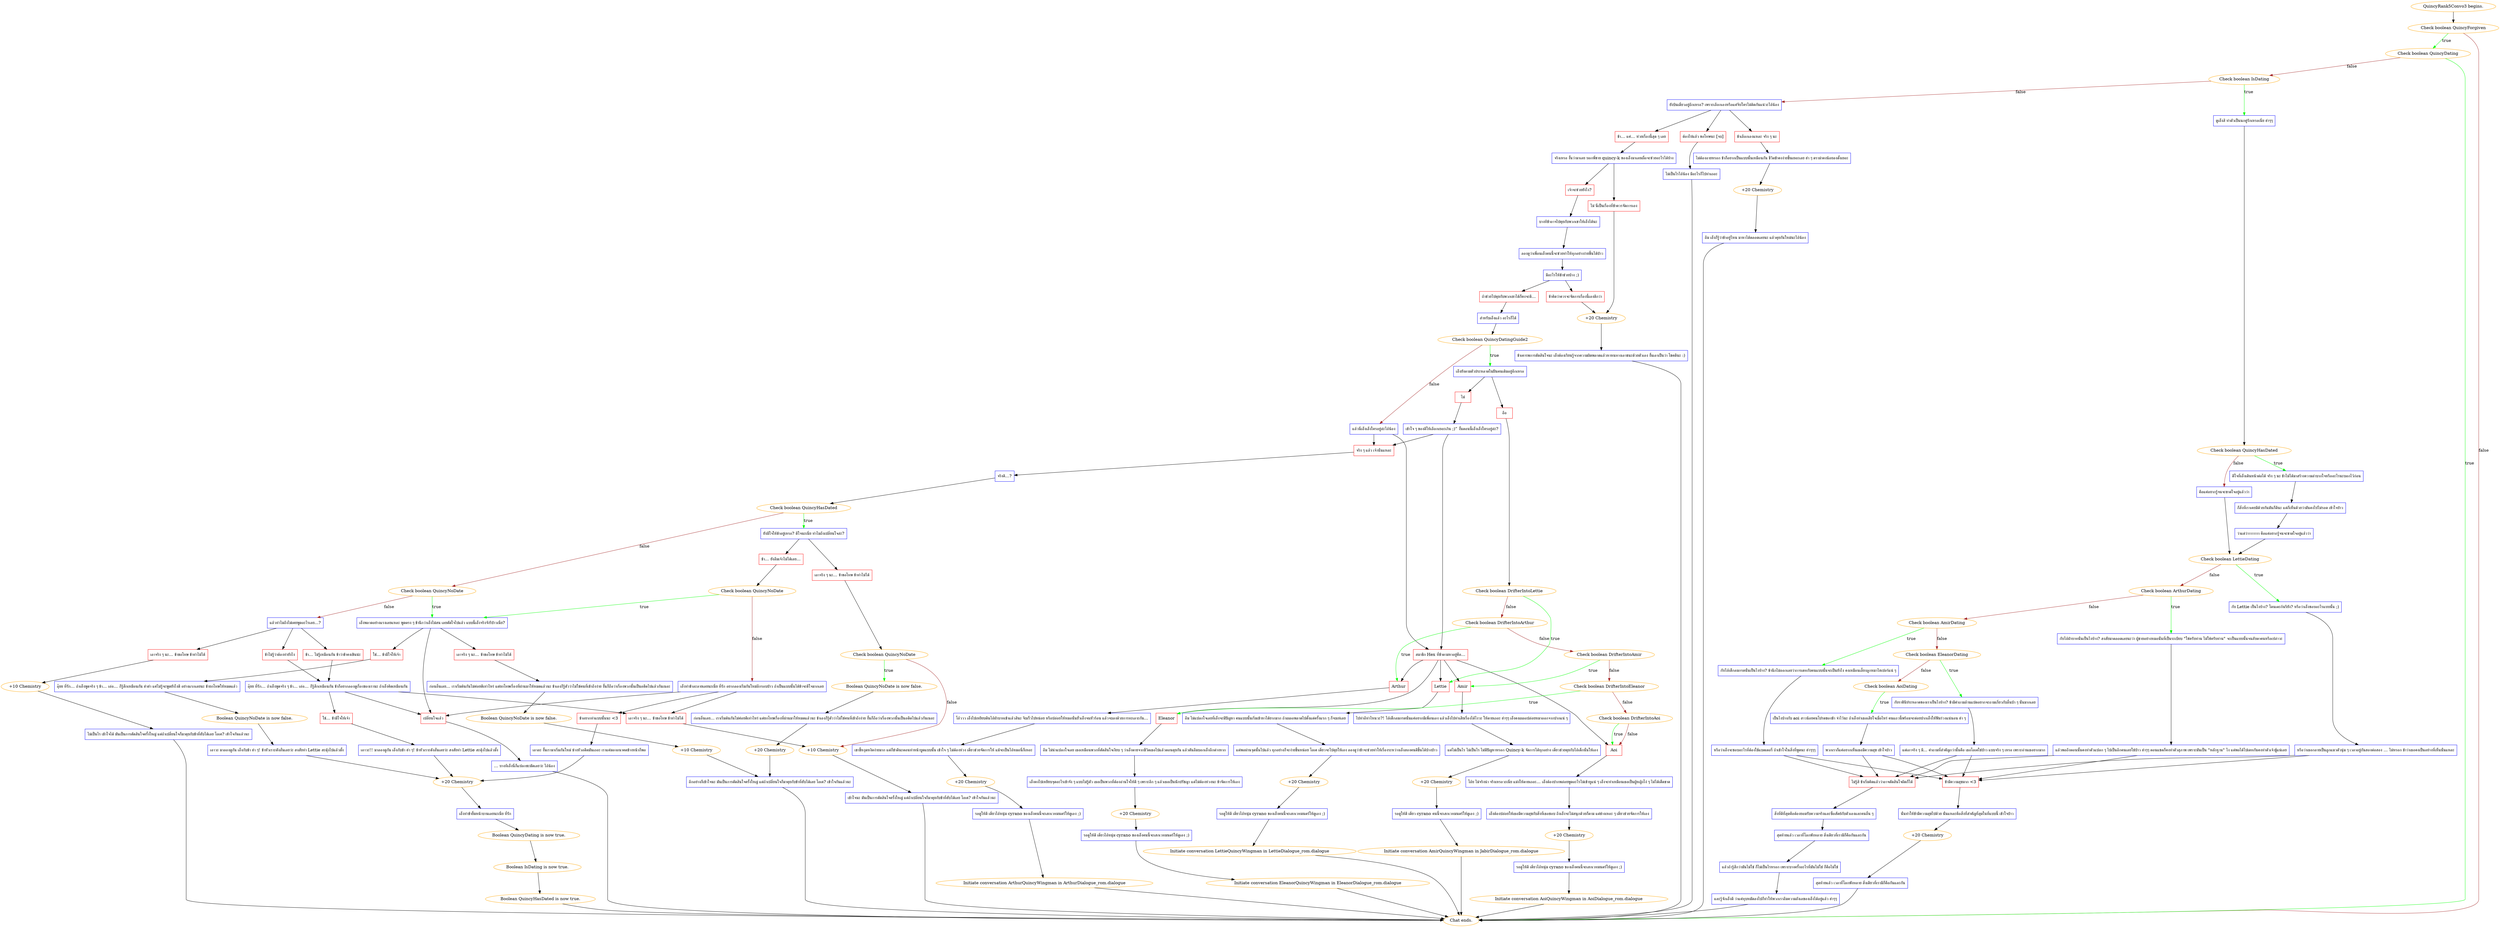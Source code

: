 digraph {
	"QuincyRank5Convo3 begins." [color=orange];
		"QuincyRank5Convo3 begins." -> j2951068974;
	j2951068974 [label="Check boolean QuincyForgiven",color=orange];
		j2951068974 -> j3209672370 [label=true,color=green];
		j2951068974 -> "Chat ends." [label=false,color=brown];
	j3209672370 [label="Check boolean QuincyDating",color=orange];
		j3209672370 -> "Chat ends." [label=true,color=green];
		j3209672370 -> j4264167688 [label=false,color=brown];
	"Chat ends." [color=orange];
	j4264167688 [label="Check boolean IsDating",color=orange];
		j4264167688 -> j261335010 [label=true,color=green];
		j4264167688 -> j3978114191 [label=false,color=brown];
	j261335010 [label="ดูเอ็งสิ ทำตัวเป็นนกคู่รักเหรอเนี่ย ฮ่าๆๆ",shape=box,color=blue];
		j261335010 -> j112189153;
	j3978114191 [label="ยังบินเดี่ยวอยู่อีกเหรอ? เพราะเลือกเองหรือแค่จีบใครไม่ติดกันแน่วะไอ้น้อง",shape=box,color=blue];
		j3978114191 -> j3692137643;
		j3978114191 -> j2846403051;
		j3978114191 -> j3030920265;
	j112189153 [label="Check boolean QuincyHasDated",color=orange];
		j112189153 -> j3376487066 [label=true,color=green];
		j112189153 -> j790179624 [label=false,color=brown];
	j3692137643 [label="ข้าเลือกเองแหละ จริง ๆ นะ",shape=box,color=red];
		j3692137643 -> j2432250742;
	j2846403051 [label="ข้า… แค่… ห่วยเรื่องนี้สุด ๆ เลย",shape=box,color=red];
		j2846403051 -> j4198340659;
	j3030920265 [label="ต้องไปแล้ว ขอโทษนะ [จบ]",shape=box,color=red];
		j3030920265 -> j2697931492;
	j3376487066 [label="ดีใจที่เอ็งเดินหน้าต่อได้ จริง ๆ นะ ข้าไม่ได้มาสร้างความลำบากใจหรืออะไรนะบอกไว้ก่อน",shape=box,color=blue];
		j3376487066 -> j3784749956;
	j790179624 [label="คือแค่อยากรู้จนจะขาดใจอยู่แล้วว่า",shape=box,color=blue];
		j790179624 -> j1775695868;
	j2432250742 [label="ไม่ต้องอายหรอก ข้าก็อยากเป็นแบบนั้นเหมือนกัน ชีวิตข้าคงง่ายขึ้นเยอะเลย ฮ่า ๆ ดราม่าคงน้อยลงตั้งเยอะ",shape=box,color=blue];
		j2432250742 -> j10742708;
	j4198340659 [label="จริงเหรอ งั้นว่ามาเลย บอกพี่ชาย quincy-k ของเอ็งมาเลยเผื่อจะช่วยอะไรได้บ้าง",shape=box,color=blue];
		j4198340659 -> j1676706421;
		j4198340659 -> j731856969;
	j2697931492 [label="ไม่เป็นไรไอ้น้อง มีอะไรก็ไปทำเถอะ",shape=box,color=blue];
		j2697931492 -> "Chat ends.";
	j3784749956 [label="ก็สิ่งที่เราเคยมีด้วยกันมันก็ดีนะ แต่ก็เห็นด้วยว่ามันคงไปไม่รอด เข้าใจป่าว",shape=box,color=blue];
		j3784749956 -> j486672521;
	j1775695868 [label="Check boolean LettieDating",color=orange];
		j1775695868 -> j3286527979 [label=true,color=green];
		j1775695868 -> j3168842779 [label=false,color=brown];
	j10742708 [label="+20 Chemistry",color=orange];
		j10742708 -> j510884586;
	j1676706421 [label="เจ้าจะช่วยยังไง?",shape=box,color=red];
		j1676706421 -> j765951913;
	j731856969 [label="ไม่ นี่เป็นเรื่องที่ข้าควรจัดการเอง",shape=box,color=red];
		j731856969 -> j1223082046;
	j486672521 [label="ว่าแต่ว่าาาาาาาา คือแค่อยากรู้จนจะขาดใจอยู่แล้วว่า",shape=box,color=blue];
		j486672521 -> j1775695868;
	j3286527979 [label="กับ Lettie เป็นไงบ้าง? โดนเตะก้นรึยัง? หรือว่าเอ็งชอบอะไรแบบนั้น ;)",shape=box,color=blue];
		j3286527979 -> j737065203;
	j3168842779 [label="Check boolean ArthurDating",color=orange];
		j3168842779 -> j4280006738 [label=true,color=green];
		j3168842779 -> j3271929692 [label=false,color=brown];
	j510884586 [label="อืม เอ็งก็รู้ว่าข้าอยู่ไหน มาหาได้ตลอดเลยนะ แล้วคุยกันใหม่นะไอ้น้อง",shape=box,color=blue];
		j510884586 -> "Chat ends.";
	j765951913 [label="บางทีข้าอาจไปคุยกับพวกเขาให้เอ็งได้นะ",shape=box,color=blue];
		j765951913 -> j2611455528;
	j1223082046 [label="+20 Chemistry",color=orange];
		j1223082046 -> j3194078243;
	j737065203 [label="หรือว่าเธอกลายเป็นลูกแมวตัวนุ่ม ๆ เวลาอยู่กันสองต่อสอง … ไม่หรอก ข้าว่าเธอคงเป็นอย่างที่เห็นนั่นแหละ",shape=box,color=blue];
		j737065203 -> j2208623817;
		j737065203 -> j2963987273;
	j4280006738 [label="กับไอ้ฝ่าบาทนั่นเป็นไงบ้าง? สงสัยมาตลอดเลยนะว่า ผู้ชายอย่างหมอนั่นที่เป็นระเบียบ \"ใช่ครับท่าน ไม่ใช่ครับท่าน\" จะเป็นแบบนั้นจนลับตาคนหรือเปล่าวะ",shape=box,color=blue];
		j4280006738 -> j2530270610;
	j3271929692 [label="Check boolean AmirDating",color=orange];
		j3271929692 -> j3287483516 [label=true,color=green];
		j3271929692 -> j2641613073 [label=false,color=brown];
	j2611455528 [label="ลองดูว่าเพื่อนเอ็งคนนี้จะช่วยทำให้ทุกอย่างง่ายขึ้นได้ป่าว",shape=box,color=blue];
		j2611455528 -> j3163249077;
	j3194078243 [label="ข้าเคารพการตัดสินใจนะ เอ็งต้องเรียนรู้จากความผิดพลาดแล้วหาหนทางเอาชนะด้วยตัวเอง งั้นเอาเป็นว่า โชคดีนะ :)",shape=box,color=blue];
		j3194078243 -> "Chat ends.";
	j2208623817 [label="ข้ามีความสุขมาก <3",shape=box,color=red];
		j2208623817 -> j1600618778;
	j2963987273 [label="ไม่รู้สิ ข้าเริ่มคิดแล้วว่าอาจตัดสินใจผิดก็ได้",shape=box,color=red];
		j2963987273 -> j2388928099;
	j2530270610 [label="แล้วพอถึงตอนนั้นคงทำตัวแปลก ๆ ไปเป็นอีกคนเลยใช่ป่าว ฮ่าๆๆ ตอนแชตก็คงทำตัวสุภาพ เพราะมันเป็น \"หลักฐาน\" ไง แต่พอได้ไปเดทกันคงทำตัวเจ้าชู้แน่เลย",shape=box,color=blue];
		j2530270610 -> j2208623817;
		j2530270610 -> j2963987273;
	j3287483516 [label="กับไอ้เด็กลมกรดนั่นเป็นไงบ้าง? ข้านึกไม่ออกเลยว่าการเดทกับคนแบบนั้นจะเป็นยังไง คงเหมือนเลี้ยงลูกหมาไฮเปอร์แน่ ๆ",shape=box,color=blue];
		j3287483516 -> j1605119536;
	j2641613073 [label="Check boolean EleanorDating",color=orange];
		j2641613073 -> j3073054342 [label=true,color=green];
		j2641613073 -> j2260982675 [label=false,color=brown];
	j3163249077 [label="มีอะไรให้ข้าช่วยบ้าง ;)",shape=box,color=blue];
		j3163249077 -> j2480945788;
		j3163249077 -> j2533819161;
	j1600618778 [label="นั่นทำให้ข้ามีความสุขไปด้วย นั่นแหละคือสิ่งที่สำคัญที่สุดในที่แบบนี้ เข้าใจป่าว",shape=box,color=blue];
		j1600618778 -> j2032215352;
	j2388928099 [label="สิ่งที่ดีที่สุดคือต้องยอมรับความจริงและซื่อสัตย์กับตัวเองและคนอื่น ๆ",shape=box,color=blue];
		j2388928099 -> j4174474346;
	j1605119536 [label="หรือว่าเอ็งจะชอบอะไรที่ต้องใช้แบตเตอรี่ ถ้าเข้าใจในสิ่งที่พูดนะ ฮ่าๆๆๆ",shape=box,color=blue];
		j1605119536 -> j2208623817;
		j1605119536 -> j2963987273;
	j3073054342 [label="กับราชินีประหลาดของเราเป็นไงบ้าง? ข้ามีคำถามล้านแปดอยากจะถามเกี่ยวกับลิ้นบ้า ๆ นั่นมากเลย",shape=box,color=blue];
		j3073054342 -> j2919305056;
	j2260982675 [label="Check boolean AoiDating",color=orange];
		j2260982675 -> j230104253 [label=true,color=green];
	j2480945788 [label="ถ้าช่วยไปคุยกับพวกเขาได้ก็คงจะดี…",shape=box,color=red];
		j2480945788 -> j519091186;
	j2533819161 [label="ข้าคิดว่าควรจะจัดการเรื่องนี้เองดีกว่า",shape=box,color=red];
		j2533819161 -> j1223082046;
	j2032215352 [label="+20 Chemistry",color=orange];
		j2032215352 -> j1755411433;
	j4174474346 [label="สุดท้ายแล้ว เวลาที่โลกพังทลาย สิ่งเดียวที่เรามีก็คือกันและกัน",shape=box,color=blue];
		j4174474346 -> j2654931640;
	j2919305056 [label="แต่เอาจริง ๆ มี... คำถามที่สำคัญกว่านั้นคือ เธอโอเคใช่ป่าว แบบจริง ๆ เหรอ เพราะอ่านเธอยากมาก",shape=box,color=blue];
		j2919305056 -> j2208623817;
		j2919305056 -> j2963987273;
	j230104253 [label="เป็นไงบ้างกับ aoi สาวน้อยคนโปรดของข้า จำไว้นะ ถ้าเอ็งทำเธอเสียใจเมื่อไหร่ คนแถวนี้พร้อมจะต่อยปากเอ็งให้ฟันร่วงแน่นอน ฮ่า ๆ",shape=box,color=blue];
		j230104253 -> j2708471932;
	j519091186 [label="สำหรับเอ็งแล้ว อะไรก็ได้",shape=box,color=blue];
		j519091186 -> j2238688054;
	j1755411433 [label="สุดท้ายแล้ว เวลาที่โลกพังทลาย สิ่งเดียวที่เรามีก็คือกันและกัน",shape=box,color=blue];
		j1755411433 -> "Chat ends.";
	j2654931640 [label="แล้วถ้ารู้สึกว่ามันไม่ใช่ ก็ไม่เป็นไรหรอก เพราะบางครั้งอะไรที่มันไม่ใช่ ก็คือไม่ใช่",shape=box,color=blue];
		j2654931640 -> j1492982260;
	j2708471932 [label="พวกเราก็แค่อยากเห็นเธอมีความสุข เข้าใจป่าว",shape=box,color=blue];
		j2708471932 -> j2208623817;
		j2708471932 -> j2963987273;
	j2238688054 [label="Check boolean QuincyDatingGuide2",color=orange];
		j2238688054 -> j3589987162 [label=true,color=green];
		j2238688054 -> j1370836521 [label=false,color=brown];
	j1492982260 [label="และรู้จักเอ็งดี ว่าแค่ทุบหมัดลงไปก็ทำให้พวกเราลืมความลังเลของเอ็งได้อยู่แล้ว ฮ่าๆๆ",shape=box,color=blue];
		j1492982260 -> "Chat ends.";
	j3589987162 [label="เอ็งยังตามตัวประหลาดในฝันคนเดิมอยู่อีกเหรอ",shape=box,color=blue];
		j3589987162 -> j3049470459;
		j3589987162 -> j1704188957;
	j1370836521 [label="แล้วนี่เอ็งเล็งใครอยู่ล่ะไอ้น้อง",shape=box,color=blue];
		j1370836521 -> j2817742044;
		j1370836521 -> j3897850366;
	j3049470459 [label="ไม่",shape=box,color=red];
		j3049470459 -> j3279984974;
	j1704188957 [label="อือ",shape=box,color=red];
		j1704188957 -> j3198534615;
	j2817742044 [label="สมาชิก Hex ที่ข้าตามหาอยู่คือ…",shape=box,color=red];
		j2817742044 -> j3877073185;
		j2817742044 -> j3506750251;
		j2817742044 -> j2470698403;
		j2817742044 -> j124356352;
		j2817742044 -> j3183551066;
	j3897850366 [label="จริง ๆ แล้ว เจ้านั่นแหละ",shape=box,color=red];
		j3897850366 -> j2212068232;
	j3279984974 [label="เข้าใจ ๆ ของดีให้เลือกเยอะเกิน ;)” งั้นตอนนี้เอ็งเล็งใครอยู่ล่ะ?",shape=box,color=blue];
		j3279984974 -> j2817742044;
		j3279984974 -> j3897850366;
	j3198534615 [label="Check boolean DrifterIntoLettie",color=orange];
		j3198534615 -> j3877073185 [label=true,color=green];
		j3198534615 -> j1481036599 [label=false,color=brown];
	j3877073185 [label="Lettie",shape=box,color=red];
		j3877073185 -> j1644257684;
	j3506750251 [label="Arthur",shape=box,color=red];
		j3506750251 -> j2999995623;
	j2470698403 [label="Amir",shape=box,color=red];
		j2470698403 -> j1503583456;
	j124356352 [label="Eleanor",shape=box,color=red];
		j124356352 -> j1633547404;
	j3183551066 [label="Aoi",shape=box,color=red];
		j3183551066 -> j3025568197;
	j2212068232 [label="จริงดิ…?",shape=box,color=blue];
		j2212068232 -> j2521049982;
	j1481036599 [label="Check boolean DrifterIntoArthur",color=orange];
		j1481036599 -> j3506750251 [label=true,color=green];
		j1481036599 -> j2762540437 [label=false,color=brown];
	j1644257684 [label="อืม ไม่แปลกใจเลยที่เอ็งจะมีปัญหา คนแบบนั้นเริ่มเข้าหาได้ยากมาก ถ้าเผลอพลาดไปตั้งแต่ครั้งแรก ๆ ก็จบเห่เลย",shape=box,color=blue];
		j1644257684 -> j1976109669;
	j2999995623 [label="โอ้ววว เอ็งไปเหยียบตีนไอ้ฝ่าบาทเข้าแล้วสินะ จีบเร็วไปหน่อย หรือปล่อยให้หมอนั่นยั่วเอ็งจนหัวร้อน แล้วจบลงด้วยการทะเลาะกัน…",shape=box,color=blue];
		j2999995623 -> j835143190;
	j1503583456 [label="ไปทำอีท่าไหนวะ?! ไอ้เด็กลมกรดนั่นแค่อยากมีเพื่อนเอง แล้วเอ็งไปทำเสียเรื่องได้ไงวะ ให้ตายเถอะ ฮ่าๆๆ เอ็งคงเผลอปล่อยหมาออกจากปากแน่ ๆ",shape=box,color=blue];
		j1503583456 -> j2858067421;
	j1633547404 [label="อืม ไม่น่าแปลกใจเลย เธอเหมือนพวกที่ตัดสินใจเงียบ ๆ ว่าเอ็งตายจากชีวิตเธอไปแล้วตอนคุยกัน แล้วดันลืมบอกเอ็งอีกต่างหาก",shape=box,color=blue];
		j1633547404 -> j198947294;
	j3025568197 [label="โอ้ย ไม่จริงน่า จริงเหรอวะเนี่ย แม่งให้ตายเถอะ… เอ็งต้องปากพล่อยพูดอะไรไม่เข้าหูแน่ ๆ เอ็งจะทำเหมือนเธอเป็นผู้หญิงโง่ ๆ ไม่ได้เด็ดขาด",shape=box,color=blue];
		j3025568197 -> j925097610;
	j2521049982 [label="Check boolean QuincyHasDated",color=orange];
		j2521049982 -> j1724534899 [label=true,color=green];
		j2521049982 -> j931455432 [label=false,color=brown];
	j2762540437 [label="Check boolean DrifterIntoAmir",color=orange];
		j2762540437 -> j2470698403 [label=true,color=green];
		j2762540437 -> j18030657 [label=false,color=brown];
	j1976109669 [label="แต่พอผ่านจุดนั้นไปแล้ว ทุกอย่างก็จะง่ายขึ้นหน่อย โอเค เดี๋ยวจะไปคุยให้เอง ลองดูว่าข้าจะช่วยทำให้เรื่องระหว่างเอ็งสองคนดีขึ้นได้บ้างป่าว",shape=box,color=blue];
		j1976109669 -> j4284977976;
	j835143190 [label="เขาขี้หงุดหงิดง่ายมาก แต่ก็ขำดีนะตอนทำหน้าบูดแบบนั้น เข้าใจ ๆ ไม่ต้องห่วง เดี๋ยวช่วยจัดการให้ แม้จะเป็นไอ้หมอนี่ก็เหอะ",shape=box,color=blue];
		j835143190 -> j905477012;
	j2858067421 [label="แต่ไม่เป็นไร ไม่เป็นไร ไม่มีปัญหาหรอก Quincy-k จัดการได้ทุกอย่าง เดี๋ยวช่วยคุยกับไอ้เด็กนั่นให้เอง",shape=box,color=blue];
		j2858067421 -> j166224955;
	j198947294 [label="เอ็งคงไปเหยียบจุดอะไรเข้าจัง ๆ แบบไม่รู้ตัว เธอเป็นพวกที่ต้องอ่านใจให้ดี ๆ เพราะลึก ๆ แล้วเธอเป็นนักปรัชญา แต่ไม่ต้องห่วงนะ ข้าจัดการให้เอง",shape=box,color=blue];
		j198947294 -> j317648294;
	j925097610 [label="เอ็งต้องปล่อยให้เธอมีความสุขกับสิ่งที่เธอชอบ ถึงเอ็งจะไม่สนุกด้วยก็ตาม แต่ช่างเหอะ ๆ เดี๋ยวช่วยจัดการให้เอง",shape=box,color=blue];
		j925097610 -> j493840647;
	j1724534899 [label="ยังมีใจให้ข้าอยู่เหรอ? ดีใจนะเนี่ย ทำไมถึงเปลี่ยนใจล่ะ?",shape=box,color=blue];
		j1724534899 -> j3203541764;
		j1724534899 -> j2126711715;
	j931455432 [label="Check boolean QuincyNoDate",color=orange];
		j931455432 -> j2600327960 [label=true,color=green];
		j931455432 -> j2868476752 [label=false,color=brown];
	j18030657 [label="Check boolean DrifterIntoEleanor",color=orange];
		j18030657 -> j124356352 [label=true,color=green];
		j18030657 -> j1008457125 [label=false,color=brown];
	j4284977976 [label="+20 Chemistry",color=orange];
		j4284977976 -> j90941148;
	j905477012 [label="+20 Chemistry",color=orange];
		j905477012 -> j1233650781;
	j166224955 [label="+20 Chemistry",color=orange];
		j166224955 -> j3620596551;
	j317648294 [label="+20 Chemistry",color=orange];
		j317648294 -> j1938122071;
	j493840647 [label="+20 Chemistry",color=orange];
		j493840647 -> j4108097118;
	j3203541764 [label="ข้า… ยังลืมเจ้าไม่ได้เลย…",shape=box,color=red];
		j3203541764 -> j459811191;
	j2126711715 [label="เอาจริง ๆ นะ… ข้าขอโทษ ข้าทำไม่ได้",shape=box,color=red];
		j2126711715 -> j1812051425;
	j2600327960 [label="เอ็งพลาดอย่างแรงเลยแหละ พูดตรง ๆ ข้านึกว่าเอ็งไม่สน เลยตัดใจไปแล้ว แบบนี้เอ็งจริงจังรึป่าวเนี่ย?",shape=box,color=blue];
		j2600327960 -> j1874263447;
		j2600327960 -> j3169078555;
		j2600327960 -> j2903666463;
	j2868476752 [label="แล้วทำไมถึงไม่เคยพูดอะไรเลย...?",shape=box,color=blue];
		j2868476752 -> j2766128065;
		j2868476752 -> j4219896418;
		j2868476752 -> j1440435903;
	j1008457125 [label="Check boolean DrifterIntoAoi",color=orange];
		j1008457125 -> j3183551066 [label=true,color=green];
		j1008457125 -> j3183551066 [label=false,color=brown];
	j90941148 [label="รอดูให้ดี เดี๋ยวไอ้หนุ่ม cyrano ของเอ็งคนนี้จะเสกเวทมนตร์ให้ดูเอง ;)",shape=box,color=blue];
		j90941148 -> "Initiate conversation LettieQuincyWingman in LettieDialogue_rom.dialogue";
	j1233650781 [label="รอดูให้ดี เดี๋ยวไอ้หนุ่ม cyrano ของเอ็งคนนี้จะเสกเวทมนตร์ให้ดูเอง ;)",shape=box,color=blue];
		j1233650781 -> "Initiate conversation ArthurQuincyWingman in ArthurDialogue_rom.dialogue";
	j3620596551 [label="รอดูให้ดี เดี๋ยว cyrano คนนี้จะเสกเวทมนตร์ให้ดูเอง ;)",shape=box,color=blue];
		j3620596551 -> "Initiate conversation AmirQuincyWingman in JabirDialogue_rom.dialogue";
	j1938122071 [label="รอดูให้ดี เดี๋ยวไอ้หนุ่ม cyrano ของเอ็งคนนี้จะเสกเวทมนตร์ให้ดูเอง ;)",shape=box,color=blue];
		j1938122071 -> "Initiate conversation EleanorQuincyWingman in EleanorDialogue_rom.dialogue";
	j4108097118 [label="รอดูให้ดี เดี๋ยวไอ้หนุ่ม cyrano ของเอ็งคนนี้จะเสกเวทมนตร์ให้ดูเอง ;)",shape=box,color=blue];
		j4108097118 -> "Initiate conversation AoiQuincyWingman in AoiDialogue_rom.dialogue";
	j459811191 [label="Check boolean QuincyNoDate",color=orange];
		j459811191 -> j2600327960 [label=true,color=green];
		j459811191 -> j1987298144 [label=false,color=brown];
	j1812051425 [label="Check boolean QuincyNoDate",color=orange];
		j1812051425 -> j3798949575 [label=true,color=green];
		j1812051425 -> j4239814432 [label=false,color=brown];
	j1874263447 [label="ใช่… ข้ามีใจให้เจ้า",shape=box,color=red];
		j1874263447 -> j3925083483;
	j3169078555 [label="เอาจริง ๆ นะ… ข้าขอโทษ ข้าทำไม่ได้",shape=box,color=red];
		j3169078555 -> j3593035541;
	j2903666463 [label="เปลี่ยนใจแล้ว",shape=box,color=red];
		j2903666463 -> j3478263429;
	j2766128065 [label="ข้า… ไม่รู้เหมือนกัน ข้าว่าข้าคงเขินน่ะ",shape=box,color=red];
		j2766128065 -> j1047148332;
	j4219896418 [label="ข้าไม่รู้ว่าต้องทำยังไง",shape=box,color=red];
		j4219896418 -> j1047148332;
	j1440435903 [label="เอาจริง ๆ นะ… ข้าขอโทษ ข้าทำไม่ได้",shape=box,color=red];
		j1440435903 -> j2146346659;
	"Initiate conversation LettieQuincyWingman in LettieDialogue_rom.dialogue" [label="Initiate conversation LettieQuincyWingman in LettieDialogue_rom.dialogue",color=orange];
		"Initiate conversation LettieQuincyWingman in LettieDialogue_rom.dialogue" -> "Chat ends.";
	"Initiate conversation ArthurQuincyWingman in ArthurDialogue_rom.dialogue" [label="Initiate conversation ArthurQuincyWingman in ArthurDialogue_rom.dialogue",color=orange];
		"Initiate conversation ArthurQuincyWingman in ArthurDialogue_rom.dialogue" -> "Chat ends.";
	"Initiate conversation AmirQuincyWingman in JabirDialogue_rom.dialogue" [label="Initiate conversation AmirQuincyWingman in JabirDialogue_rom.dialogue",color=orange];
		"Initiate conversation AmirQuincyWingman in JabirDialogue_rom.dialogue" -> "Chat ends.";
	"Initiate conversation EleanorQuincyWingman in EleanorDialogue_rom.dialogue" [label="Initiate conversation EleanorQuincyWingman in EleanorDialogue_rom.dialogue",color=orange];
		"Initiate conversation EleanorQuincyWingman in EleanorDialogue_rom.dialogue" -> "Chat ends.";
	"Initiate conversation AoiQuincyWingman in AoiDialogue_rom.dialogue" [label="Initiate conversation AoiQuincyWingman in AoiDialogue_rom.dialogue",color=orange];
		"Initiate conversation AoiQuincyWingman in AoiDialogue_rom.dialogue" -> "Chat ends.";
	j1987298144 [label="เอ็งทำข้าละลายเลยนะเนี่ย ที่รัก อยากลองเริ่มกันใหม่อีกรอบป่าว ถ้าเป็นแบบนั้นได้ข้าจะดีใจมากเลย",shape=box,color=blue];
		j1987298144 -> j3140764404;
		j1987298144 -> j1783852782;
		j1987298144 -> j2903666463;
	j3798949575 [label="Boolean QuincyNoDate is now false.",color=orange];
		j3798949575 -> j2038444561;
	j4239814432 [label="+10 Chemistry",color=orange];
		j4239814432 -> j1784420140;
	j3925083483 [label="อุ๊ยย ที่รัก… ถ้าเอ็งพูดจริง ๆ ข้า… เอ่อ… ก็รู้สึกเหมือนกัน ฮ่าฮ่า แค่ไม่รู้จะพูดยังไงดี อย่างแรกเลยนะ ข้ายกโทษให้หมดแล้ว",shape=box,color=blue];
		j3925083483 -> j2733885864;
	j3593035541 [label="ก่อนอื่นเลย… เราเริ่มต้นกันไม่ค่อยดีเท่าไหร่ แต่ยกโทษเรื่องที่ผ่านมาให้หมดแล้วนะ ข้าเองก็รู้ตัวว่าไม่ใช่คนที่เข้าถึงง่าย งั้นก็ถือว่าเรื่องพวกนั้นเป็นอดีตไปแล้วกันเนอะ",shape=box,color=blue];
		j3593035541 -> j4057950349;
	j3478263429 [label="… บางทีเอ็งนี่ก็แปลกชะมัดเลยว่ะ ไอ้น้อง",shape=box,color=blue];
		j3478263429 -> "Chat ends.";
	j1047148332 [label="อุ๊ยย ที่รัก… ถ้าเอ็งพูดจริง ๆ ข้า… เอ่อ… ก็รู้สึกเหมือนกัน ข้าก็อยากลองดูเรื่องของเรานะ ถ้าเอ็งคิดเหมือนกัน",shape=box,color=blue];
		j1047148332 -> j4267481844;
		j1047148332 -> j1783852782;
		j1047148332 -> j2903666463;
	j2146346659 [label="+10 Chemistry",color=orange];
		j2146346659 -> j1950065781;
	j3140764404 [label="ข้าอยากทำแบบนั้นนะ <3",shape=box,color=red];
		j3140764404 -> j591415203;
	j1783852782 [label="เอาจริง ๆ นะ… ข้าขอโทษ ข้าทำไม่ได้",shape=box,color=red];
		j1783852782 -> j4239814432;
	j2038444561 [label="ก่อนอื่นเลย… เราเริ่มต้นกันไม่ค่อยดีเท่าไหร่ แต่ยกโทษเรื่องที่ผ่านมาให้หมดแล้วนะ ข้าเองก็รู้ตัวว่าไม่ใช่คนที่เข้าถึงง่าย งั้นก็ถือว่าเรื่องพวกนั้นเป็นอดีตไปแล้วกันเนอะ",shape=box,color=blue];
		j2038444561 -> j3681796757;
	j1784420140 [label="เข้าใจนะ มันเป็นการตัดสินใจครั้งใหญ่ แต่ถ้าเปลี่ยนใจก็มาคุยกับข้าที่ฮับได้เลย โอเค? เข้าใจกันแล้วนะ",shape=box,color=blue];
		j1784420140 -> "Chat ends.";
	j2733885864 [label="Boolean QuincyNoDate is now false.",color=orange];
		j2733885864 -> j1335409759;
	j4057950349 [label="Boolean QuincyNoDate is now false.",color=orange];
		j4057950349 -> j3058345633;
	j4267481844 [label="ใช่… ข้ามีใจให้เจ้า",shape=box,color=red];
		j4267481844 -> j3916249913;
	j1950065781 [label="ไม่เป็นไร เข้าใจได้ มันเป็นการตัดสินใจครั้งใหญ่ แต่ถ้าเปลี่ยนใจก็มาคุยกับข้าที่ฮับได้เลย โอเค? เข้าใจกันแล้วนะ",shape=box,color=blue];
		j1950065781 -> "Chat ends.";
	j591415203 [label="เอาละ งั้นเรามาเริ่มกันใหม่ ช่างหัวอดีตมันเถอะ เราแค่มองอนาคตข้างหน้าก็พอ",shape=box,color=blue];
		j591415203 -> j3640816472;
	j3681796757 [label="+20 Chemistry",color=orange];
		j3681796757 -> j3229818706;
	j1335409759 [label="เอาวะ มาลองดูกัน เอ็งกับข้า ฮ่า ๆ! ข้าหัวเราะดังลั่นเลยว่ะ สงสัยทำ Lettie สะดุ้งไปแล้วมั้ง",shape=box,color=blue];
		j1335409759 -> j3640816472;
	j3058345633 [label="+10 Chemistry",color=orange];
		j3058345633 -> j3229818706;
	j3916249913 [label="เอาวะ!! มาลองดูกัน เอ็งกับข้า ฮ่า ๆ! ข้าหัวเราะดังลั่นเลยว่ะ สงสัยทำ Lettie สะดุ้งไปแล้วมั้ง",shape=box,color=blue];
		j3916249913 -> j3640816472;
	j3640816472 [label="+20 Chemistry",color=orange];
		j3640816472 -> j3163442373;
	j3229818706 [label="อีกอย่างก็เข้าใจนะ มันเป็นการตัดสินใจครั้งใหญ่ แต่ถ้าเปลี่ยนใจก็มาคุยกับข้าที่ฮับได้เลย โอเค? เข้าใจกันแล้วนะ",shape=box,color=blue];
		j3229818706 -> "Chat ends.";
	j3163442373 [label="เอ็งทำข้ายิ้มหน้าบานเลยนะเนี่ย ที่รัก",shape=box,color=blue];
		j3163442373 -> j505928050;
	j505928050 [label="Boolean QuincyDating is now true.",color=orange];
		j505928050 -> j2476452017;
	j2476452017 [label="Boolean IsDating is now true.",color=orange];
		j2476452017 -> j2730872079;
	j2730872079 [label="Boolean QuincyHasDated is now true.",color=orange];
		j2730872079 -> "Chat ends.";
}